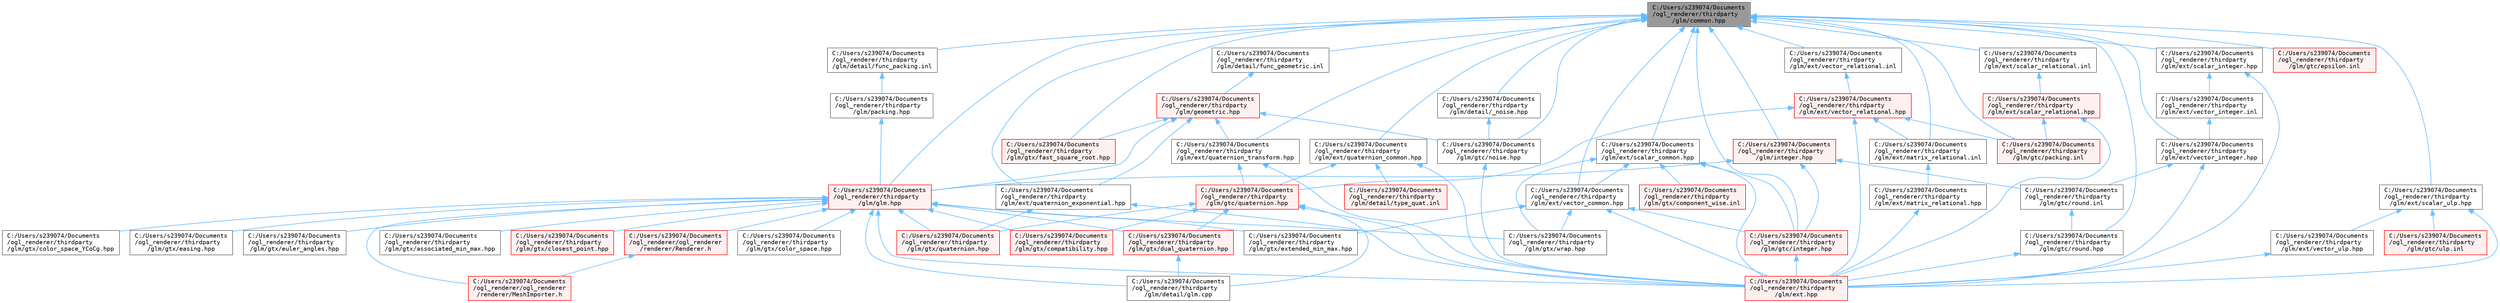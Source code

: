 digraph "C:/Users/s239074/Documents/ogl_renderer/thirdparty/glm/common.hpp"
{
 // LATEX_PDF_SIZE
  bgcolor="transparent";
  edge [fontname=Terminal,fontsize=10,labelfontname=Helvetica,labelfontsize=10];
  node [fontname=Terminal,fontsize=10,shape=box,height=0.2,width=0.4];
  Node1 [label="C:/Users/s239074/Documents\l/ogl_renderer/thirdparty\l/glm/common.hpp",height=0.2,width=0.4,color="gray40", fillcolor="grey60", style="filled", fontcolor="black",tooltip=" "];
  Node1 -> Node2 [dir="back",color="steelblue1",style="solid"];
  Node2 [label="C:/Users/s239074/Documents\l/ogl_renderer/thirdparty\l/glm/detail/_noise.hpp",height=0.2,width=0.4,color="grey40", fillcolor="white", style="filled",URL="$__noise_8hpp.html",tooltip=" "];
  Node2 -> Node3 [dir="back",color="steelblue1",style="solid"];
  Node3 [label="C:/Users/s239074/Documents\l/ogl_renderer/thirdparty\l/glm/gtc/noise.hpp",height=0.2,width=0.4,color="grey40", fillcolor="white", style="filled",URL="$noise_8hpp.html",tooltip=" "];
  Node3 -> Node4 [dir="back",color="steelblue1",style="solid"];
  Node4 [label="C:/Users/s239074/Documents\l/ogl_renderer/thirdparty\l/glm/ext.hpp",height=0.2,width=0.4,color="red", fillcolor="#FFF0F0", style="filled",URL="$ext_8hpp.html",tooltip=" "];
  Node1 -> Node26 [dir="back",color="steelblue1",style="solid"];
  Node26 [label="C:/Users/s239074/Documents\l/ogl_renderer/thirdparty\l/glm/detail/func_geometric.inl",height=0.2,width=0.4,color="grey40", fillcolor="white", style="filled",URL="$func__geometric_8inl.html",tooltip=" "];
  Node26 -> Node27 [dir="back",color="steelblue1",style="solid"];
  Node27 [label="C:/Users/s239074/Documents\l/ogl_renderer/thirdparty\l/glm/geometric.hpp",height=0.2,width=0.4,color="red", fillcolor="#FFF0F0", style="filled",URL="$geometric_8hpp.html",tooltip=" "];
  Node27 -> Node155 [dir="back",color="steelblue1",style="solid"];
  Node155 [label="C:/Users/s239074/Documents\l/ogl_renderer/thirdparty\l/glm/ext/quaternion_exponential.hpp",height=0.2,width=0.4,color="grey40", fillcolor="white", style="filled",URL="$quaternion__exponential_8hpp.html",tooltip=" "];
  Node155 -> Node4 [dir="back",color="steelblue1",style="solid"];
  Node155 -> Node82 [dir="back",color="steelblue1",style="solid"];
  Node82 [label="C:/Users/s239074/Documents\l/ogl_renderer/thirdparty\l/glm/gtx/quaternion.hpp",height=0.2,width=0.4,color="red", fillcolor="#FFF0F0", style="filled",URL="$gtx_2quaternion_8hpp.html",tooltip=" "];
  Node27 -> Node159 [dir="back",color="steelblue1",style="solid"];
  Node159 [label="C:/Users/s239074/Documents\l/ogl_renderer/thirdparty\l/glm/ext/quaternion_transform.hpp",height=0.2,width=0.4,color="grey40", fillcolor="white", style="filled",URL="$quaternion__transform_8hpp.html",tooltip=" "];
  Node159 -> Node4 [dir="back",color="steelblue1",style="solid"];
  Node159 -> Node121 [dir="back",color="steelblue1",style="solid"];
  Node121 [label="C:/Users/s239074/Documents\l/ogl_renderer/thirdparty\l/glm/gtc/quaternion.hpp",height=0.2,width=0.4,color="red", fillcolor="#FFF0F0", style="filled",URL="$gtc_2quaternion_8hpp.html",tooltip=" "];
  Node121 -> Node45 [dir="back",color="steelblue1",style="solid"];
  Node45 [label="C:/Users/s239074/Documents\l/ogl_renderer/thirdparty\l/glm/detail/glm.cpp",height=0.2,width=0.4,color="grey40", fillcolor="white", style="filled",URL="$glm_8cpp.html",tooltip=" "];
  Node121 -> Node4 [dir="back",color="steelblue1",style="solid"];
  Node121 -> Node51 [dir="back",color="steelblue1",style="solid"];
  Node51 [label="C:/Users/s239074/Documents\l/ogl_renderer/thirdparty\l/glm/gtx/compatibility.hpp",height=0.2,width=0.4,color="red", fillcolor="#FFF0F0", style="filled",URL="$compatibility_8hpp.html",tooltip=" "];
  Node121 -> Node54 [dir="back",color="steelblue1",style="solid"];
  Node54 [label="C:/Users/s239074/Documents\l/ogl_renderer/thirdparty\l/glm/gtx/dual_quaternion.hpp",height=0.2,width=0.4,color="red", fillcolor="#FFF0F0", style="filled",URL="$dual__quaternion_8hpp.html",tooltip=" "];
  Node54 -> Node45 [dir="back",color="steelblue1",style="solid"];
  Node121 -> Node82 [dir="back",color="steelblue1",style="solid"];
  Node27 -> Node38 [dir="back",color="steelblue1",style="solid"];
  Node38 [label="C:/Users/s239074/Documents\l/ogl_renderer/thirdparty\l/glm/glm.hpp",height=0.2,width=0.4,color="red", fillcolor="#FFF0F0", style="filled",URL="$glm_8hpp.html",tooltip=" "];
  Node38 -> Node39 [dir="back",color="steelblue1",style="solid"];
  Node39 [label="C:/Users/s239074/Documents\l/ogl_renderer/ogl_renderer\l/renderer/MeshImporter.h",height=0.2,width=0.4,color="red", fillcolor="#FFF0F0", style="filled",URL="$_mesh_importer_8h.html",tooltip=" "];
  Node38 -> Node40 [dir="back",color="steelblue1",style="solid"];
  Node40 [label="C:/Users/s239074/Documents\l/ogl_renderer/ogl_renderer\l/renderer/Renderer.h",height=0.2,width=0.4,color="red", fillcolor="#FFF0F0", style="filled",URL="$_renderer_8h.html",tooltip=" "];
  Node40 -> Node39 [dir="back",color="steelblue1",style="solid"];
  Node38 -> Node45 [dir="back",color="steelblue1",style="solid"];
  Node38 -> Node4 [dir="back",color="steelblue1",style="solid"];
  Node38 -> Node46 [dir="back",color="steelblue1",style="solid"];
  Node46 [label="C:/Users/s239074/Documents\l/ogl_renderer/thirdparty\l/glm/gtx/associated_min_max.hpp",height=0.2,width=0.4,color="grey40", fillcolor="white", style="filled",URL="$associated__min__max_8hpp.html",tooltip=" "];
  Node38 -> Node47 [dir="back",color="steelblue1",style="solid"];
  Node47 [label="C:/Users/s239074/Documents\l/ogl_renderer/thirdparty\l/glm/gtx/closest_point.hpp",height=0.2,width=0.4,color="red", fillcolor="#FFF0F0", style="filled",URL="$closest__point_8hpp.html",tooltip=" "];
  Node38 -> Node49 [dir="back",color="steelblue1",style="solid"];
  Node49 [label="C:/Users/s239074/Documents\l/ogl_renderer/thirdparty\l/glm/gtx/color_space.hpp",height=0.2,width=0.4,color="grey40", fillcolor="white", style="filled",URL="$gtx_2color__space_8hpp.html",tooltip=" "];
  Node38 -> Node50 [dir="back",color="steelblue1",style="solid"];
  Node50 [label="C:/Users/s239074/Documents\l/ogl_renderer/thirdparty\l/glm/gtx/color_space_YCoCg.hpp",height=0.2,width=0.4,color="grey40", fillcolor="white", style="filled",URL="$color__space___y_co_cg_8hpp.html",tooltip=" "];
  Node38 -> Node51 [dir="back",color="steelblue1",style="solid"];
  Node38 -> Node54 [dir="back",color="steelblue1",style="solid"];
  Node38 -> Node60 [dir="back",color="steelblue1",style="solid"];
  Node60 [label="C:/Users/s239074/Documents\l/ogl_renderer/thirdparty\l/glm/gtx/easing.hpp",height=0.2,width=0.4,color="grey40", fillcolor="white", style="filled",URL="$easing_8hpp.html",tooltip=" "];
  Node38 -> Node53 [dir="back",color="steelblue1",style="solid"];
  Node53 [label="C:/Users/s239074/Documents\l/ogl_renderer/thirdparty\l/glm/gtx/euler_angles.hpp",height=0.2,width=0.4,color="grey40", fillcolor="white", style="filled",URL="$euler__angles_8hpp.html",tooltip=" "];
  Node38 -> Node62 [dir="back",color="steelblue1",style="solid"];
  Node62 [label="C:/Users/s239074/Documents\l/ogl_renderer/thirdparty\l/glm/gtx/extended_min_max.hpp",height=0.2,width=0.4,color="grey40", fillcolor="white", style="filled",URL="$extended__min__max_8hpp.html",tooltip=" "];
  Node38 -> Node82 [dir="back",color="steelblue1",style="solid"];
  Node38 -> Node96 [dir="back",color="steelblue1",style="solid"];
  Node96 [label="C:/Users/s239074/Documents\l/ogl_renderer/thirdparty\l/glm/gtx/wrap.hpp",height=0.2,width=0.4,color="grey40", fillcolor="white", style="filled",URL="$wrap_8hpp.html",tooltip=" "];
  Node27 -> Node3 [dir="back",color="steelblue1",style="solid"];
  Node27 -> Node164 [dir="back",color="steelblue1",style="solid"];
  Node164 [label="C:/Users/s239074/Documents\l/ogl_renderer/thirdparty\l/glm/gtx/fast_square_root.hpp",height=0.2,width=0.4,color="red", fillcolor="#FFF0F0", style="filled",URL="$fast__square__root_8hpp.html",tooltip=" "];
  Node1 -> Node167 [dir="back",color="steelblue1",style="solid"];
  Node167 [label="C:/Users/s239074/Documents\l/ogl_renderer/thirdparty\l/glm/detail/func_packing.inl",height=0.2,width=0.4,color="grey40", fillcolor="white", style="filled",URL="$func__packing_8inl.html",tooltip=" "];
  Node167 -> Node168 [dir="back",color="steelblue1",style="solid"];
  Node168 [label="C:/Users/s239074/Documents\l/ogl_renderer/thirdparty\l/glm/packing.hpp",height=0.2,width=0.4,color="grey40", fillcolor="white", style="filled",URL="$packing_8hpp.html",tooltip=" "];
  Node168 -> Node38 [dir="back",color="steelblue1",style="solid"];
  Node1 -> Node169 [dir="back",color="steelblue1",style="solid"];
  Node169 [label="C:/Users/s239074/Documents\l/ogl_renderer/thirdparty\l/glm/ext/matrix_relational.inl",height=0.2,width=0.4,color="grey40", fillcolor="white", style="filled",URL="$matrix__relational_8inl.html",tooltip=" "];
  Node169 -> Node170 [dir="back",color="steelblue1",style="solid"];
  Node170 [label="C:/Users/s239074/Documents\l/ogl_renderer/thirdparty\l/glm/ext/matrix_relational.hpp",height=0.2,width=0.4,color="grey40", fillcolor="white", style="filled",URL="$matrix__relational_8hpp.html",tooltip=" "];
  Node170 -> Node4 [dir="back",color="steelblue1",style="solid"];
  Node1 -> Node158 [dir="back",color="steelblue1",style="solid"];
  Node158 [label="C:/Users/s239074/Documents\l/ogl_renderer/thirdparty\l/glm/ext/quaternion_common.hpp",height=0.2,width=0.4,color="grey40", fillcolor="white", style="filled",URL="$quaternion__common_8hpp.html",tooltip=" "];
  Node158 -> Node157 [dir="back",color="steelblue1",style="solid"];
  Node157 [label="C:/Users/s239074/Documents\l/ogl_renderer/thirdparty\l/glm/detail/type_quat.inl",height=0.2,width=0.4,color="red", fillcolor="#FFF0F0", style="filled",URL="$type__quat_8inl.html",tooltip=" "];
  Node158 -> Node4 [dir="back",color="steelblue1",style="solid"];
  Node158 -> Node121 [dir="back",color="steelblue1",style="solid"];
  Node1 -> Node155 [dir="back",color="steelblue1",style="solid"];
  Node1 -> Node159 [dir="back",color="steelblue1",style="solid"];
  Node1 -> Node171 [dir="back",color="steelblue1",style="solid"];
  Node171 [label="C:/Users/s239074/Documents\l/ogl_renderer/thirdparty\l/glm/ext/scalar_common.hpp",height=0.2,width=0.4,color="grey40", fillcolor="white", style="filled",URL="$scalar__common_8hpp.html",tooltip=" "];
  Node171 -> Node4 [dir="back",color="steelblue1",style="solid"];
  Node171 -> Node172 [dir="back",color="steelblue1",style="solid"];
  Node172 [label="C:/Users/s239074/Documents\l/ogl_renderer/thirdparty\l/glm/ext/vector_common.hpp",height=0.2,width=0.4,color="grey40", fillcolor="white", style="filled",URL="$vector__common_8hpp.html",tooltip=" "];
  Node172 -> Node4 [dir="back",color="steelblue1",style="solid"];
  Node172 -> Node173 [dir="back",color="steelblue1",style="solid"];
  Node173 [label="C:/Users/s239074/Documents\l/ogl_renderer/thirdparty\l/glm/gtc/integer.hpp",height=0.2,width=0.4,color="red", fillcolor="#FFF0F0", style="filled",URL="$gtc_2integer_8hpp.html",tooltip=" "];
  Node173 -> Node4 [dir="back",color="steelblue1",style="solid"];
  Node172 -> Node62 [dir="back",color="steelblue1",style="solid"];
  Node172 -> Node96 [dir="back",color="steelblue1",style="solid"];
  Node171 -> Node173 [dir="back",color="steelblue1",style="solid"];
  Node171 -> Node174 [dir="back",color="steelblue1",style="solid"];
  Node174 [label="C:/Users/s239074/Documents\l/ogl_renderer/thirdparty\l/glm/gtx/component_wise.inl",height=0.2,width=0.4,color="red", fillcolor="#FFF0F0", style="filled",URL="$component__wise_8inl.html",tooltip=" "];
  Node171 -> Node96 [dir="back",color="steelblue1",style="solid"];
  Node1 -> Node176 [dir="back",color="steelblue1",style="solid"];
  Node176 [label="C:/Users/s239074/Documents\l/ogl_renderer/thirdparty\l/glm/ext/scalar_integer.hpp",height=0.2,width=0.4,color="grey40", fillcolor="white", style="filled",URL="$scalar__integer_8hpp.html",tooltip=" "];
  Node176 -> Node4 [dir="back",color="steelblue1",style="solid"];
  Node176 -> Node177 [dir="back",color="steelblue1",style="solid"];
  Node177 [label="C:/Users/s239074/Documents\l/ogl_renderer/thirdparty\l/glm/ext/vector_integer.inl",height=0.2,width=0.4,color="grey40", fillcolor="white", style="filled",URL="$vector__integer_8inl.html",tooltip=" "];
  Node177 -> Node178 [dir="back",color="steelblue1",style="solid"];
  Node178 [label="C:/Users/s239074/Documents\l/ogl_renderer/thirdparty\l/glm/ext/vector_integer.hpp",height=0.2,width=0.4,color="grey40", fillcolor="white", style="filled",URL="$vector__integer_8hpp.html",tooltip=" "];
  Node178 -> Node4 [dir="back",color="steelblue1",style="solid"];
  Node178 -> Node179 [dir="back",color="steelblue1",style="solid"];
  Node179 [label="C:/Users/s239074/Documents\l/ogl_renderer/thirdparty\l/glm/gtc/round.inl",height=0.2,width=0.4,color="grey40", fillcolor="white", style="filled",URL="$round_8inl.html",tooltip=" "];
  Node179 -> Node180 [dir="back",color="steelblue1",style="solid"];
  Node180 [label="C:/Users/s239074/Documents\l/ogl_renderer/thirdparty\l/glm/gtc/round.hpp",height=0.2,width=0.4,color="grey40", fillcolor="white", style="filled",URL="$round_8hpp.html",tooltip=" "];
  Node180 -> Node4 [dir="back",color="steelblue1",style="solid"];
  Node1 -> Node181 [dir="back",color="steelblue1",style="solid"];
  Node181 [label="C:/Users/s239074/Documents\l/ogl_renderer/thirdparty\l/glm/ext/scalar_relational.inl",height=0.2,width=0.4,color="grey40", fillcolor="white", style="filled",URL="$ext_2scalar__relational_8inl.html",tooltip=" "];
  Node181 -> Node182 [dir="back",color="steelblue1",style="solid"];
  Node182 [label="C:/Users/s239074/Documents\l/ogl_renderer/thirdparty\l/glm/ext/scalar_relational.hpp",height=0.2,width=0.4,color="red", fillcolor="#FFF0F0", style="filled",URL="$ext_2scalar__relational_8hpp.html",tooltip=" "];
  Node182 -> Node4 [dir="back",color="steelblue1",style="solid"];
  Node182 -> Node183 [dir="back",color="steelblue1",style="solid"];
  Node183 [label="C:/Users/s239074/Documents\l/ogl_renderer/thirdparty\l/glm/gtc/packing.inl",height=0.2,width=0.4,color="red", fillcolor="#FFF0F0", style="filled",URL="$packing_8inl.html",tooltip=" "];
  Node1 -> Node185 [dir="back",color="steelblue1",style="solid"];
  Node185 [label="C:/Users/s239074/Documents\l/ogl_renderer/thirdparty\l/glm/ext/scalar_ulp.hpp",height=0.2,width=0.4,color="grey40", fillcolor="white", style="filled",URL="$scalar__ulp_8hpp.html",tooltip=" "];
  Node185 -> Node4 [dir="back",color="steelblue1",style="solid"];
  Node185 -> Node186 [dir="back",color="steelblue1",style="solid"];
  Node186 [label="C:/Users/s239074/Documents\l/ogl_renderer/thirdparty\l/glm/ext/vector_ulp.hpp",height=0.2,width=0.4,color="grey40", fillcolor="white", style="filled",URL="$vector__ulp_8hpp.html",tooltip=" "];
  Node186 -> Node4 [dir="back",color="steelblue1",style="solid"];
  Node185 -> Node187 [dir="back",color="steelblue1",style="solid"];
  Node187 [label="C:/Users/s239074/Documents\l/ogl_renderer/thirdparty\l/glm/gtc/ulp.inl",height=0.2,width=0.4,color="red", fillcolor="#FFF0F0", style="filled",URL="$ulp_8inl.html",tooltip=" "];
  Node1 -> Node172 [dir="back",color="steelblue1",style="solid"];
  Node1 -> Node178 [dir="back",color="steelblue1",style="solid"];
  Node1 -> Node189 [dir="back",color="steelblue1",style="solid"];
  Node189 [label="C:/Users/s239074/Documents\l/ogl_renderer/thirdparty\l/glm/ext/vector_relational.inl",height=0.2,width=0.4,color="grey40", fillcolor="white", style="filled",URL="$vector__relational_8inl.html",tooltip=" "];
  Node189 -> Node190 [dir="back",color="steelblue1",style="solid"];
  Node190 [label="C:/Users/s239074/Documents\l/ogl_renderer/thirdparty\l/glm/ext/vector_relational.hpp",height=0.2,width=0.4,color="red", fillcolor="#FFF0F0", style="filled",URL="$ext_2vector__relational_8hpp.html",tooltip=" "];
  Node190 -> Node4 [dir="back",color="steelblue1",style="solid"];
  Node190 -> Node169 [dir="back",color="steelblue1",style="solid"];
  Node190 -> Node183 [dir="back",color="steelblue1",style="solid"];
  Node190 -> Node121 [dir="back",color="steelblue1",style="solid"];
  Node1 -> Node38 [dir="back",color="steelblue1",style="solid"];
  Node1 -> Node192 [dir="back",color="steelblue1",style="solid"];
  Node192 [label="C:/Users/s239074/Documents\l/ogl_renderer/thirdparty\l/glm/gtc/epsilon.inl",height=0.2,width=0.4,color="red", fillcolor="#FFF0F0", style="filled",URL="$epsilon_8inl.html",tooltip=" "];
  Node1 -> Node173 [dir="back",color="steelblue1",style="solid"];
  Node1 -> Node3 [dir="back",color="steelblue1",style="solid"];
  Node1 -> Node183 [dir="back",color="steelblue1",style="solid"];
  Node1 -> Node180 [dir="back",color="steelblue1",style="solid"];
  Node1 -> Node164 [dir="back",color="steelblue1",style="solid"];
  Node1 -> Node196 [dir="back",color="steelblue1",style="solid"];
  Node196 [label="C:/Users/s239074/Documents\l/ogl_renderer/thirdparty\l/glm/integer.hpp",height=0.2,width=0.4,color="red", fillcolor="#FFF0F0", style="filled",URL="$integer_8hpp.html",tooltip=" "];
  Node196 -> Node38 [dir="back",color="steelblue1",style="solid"];
  Node196 -> Node173 [dir="back",color="steelblue1",style="solid"];
  Node196 -> Node179 [dir="back",color="steelblue1",style="solid"];
}
